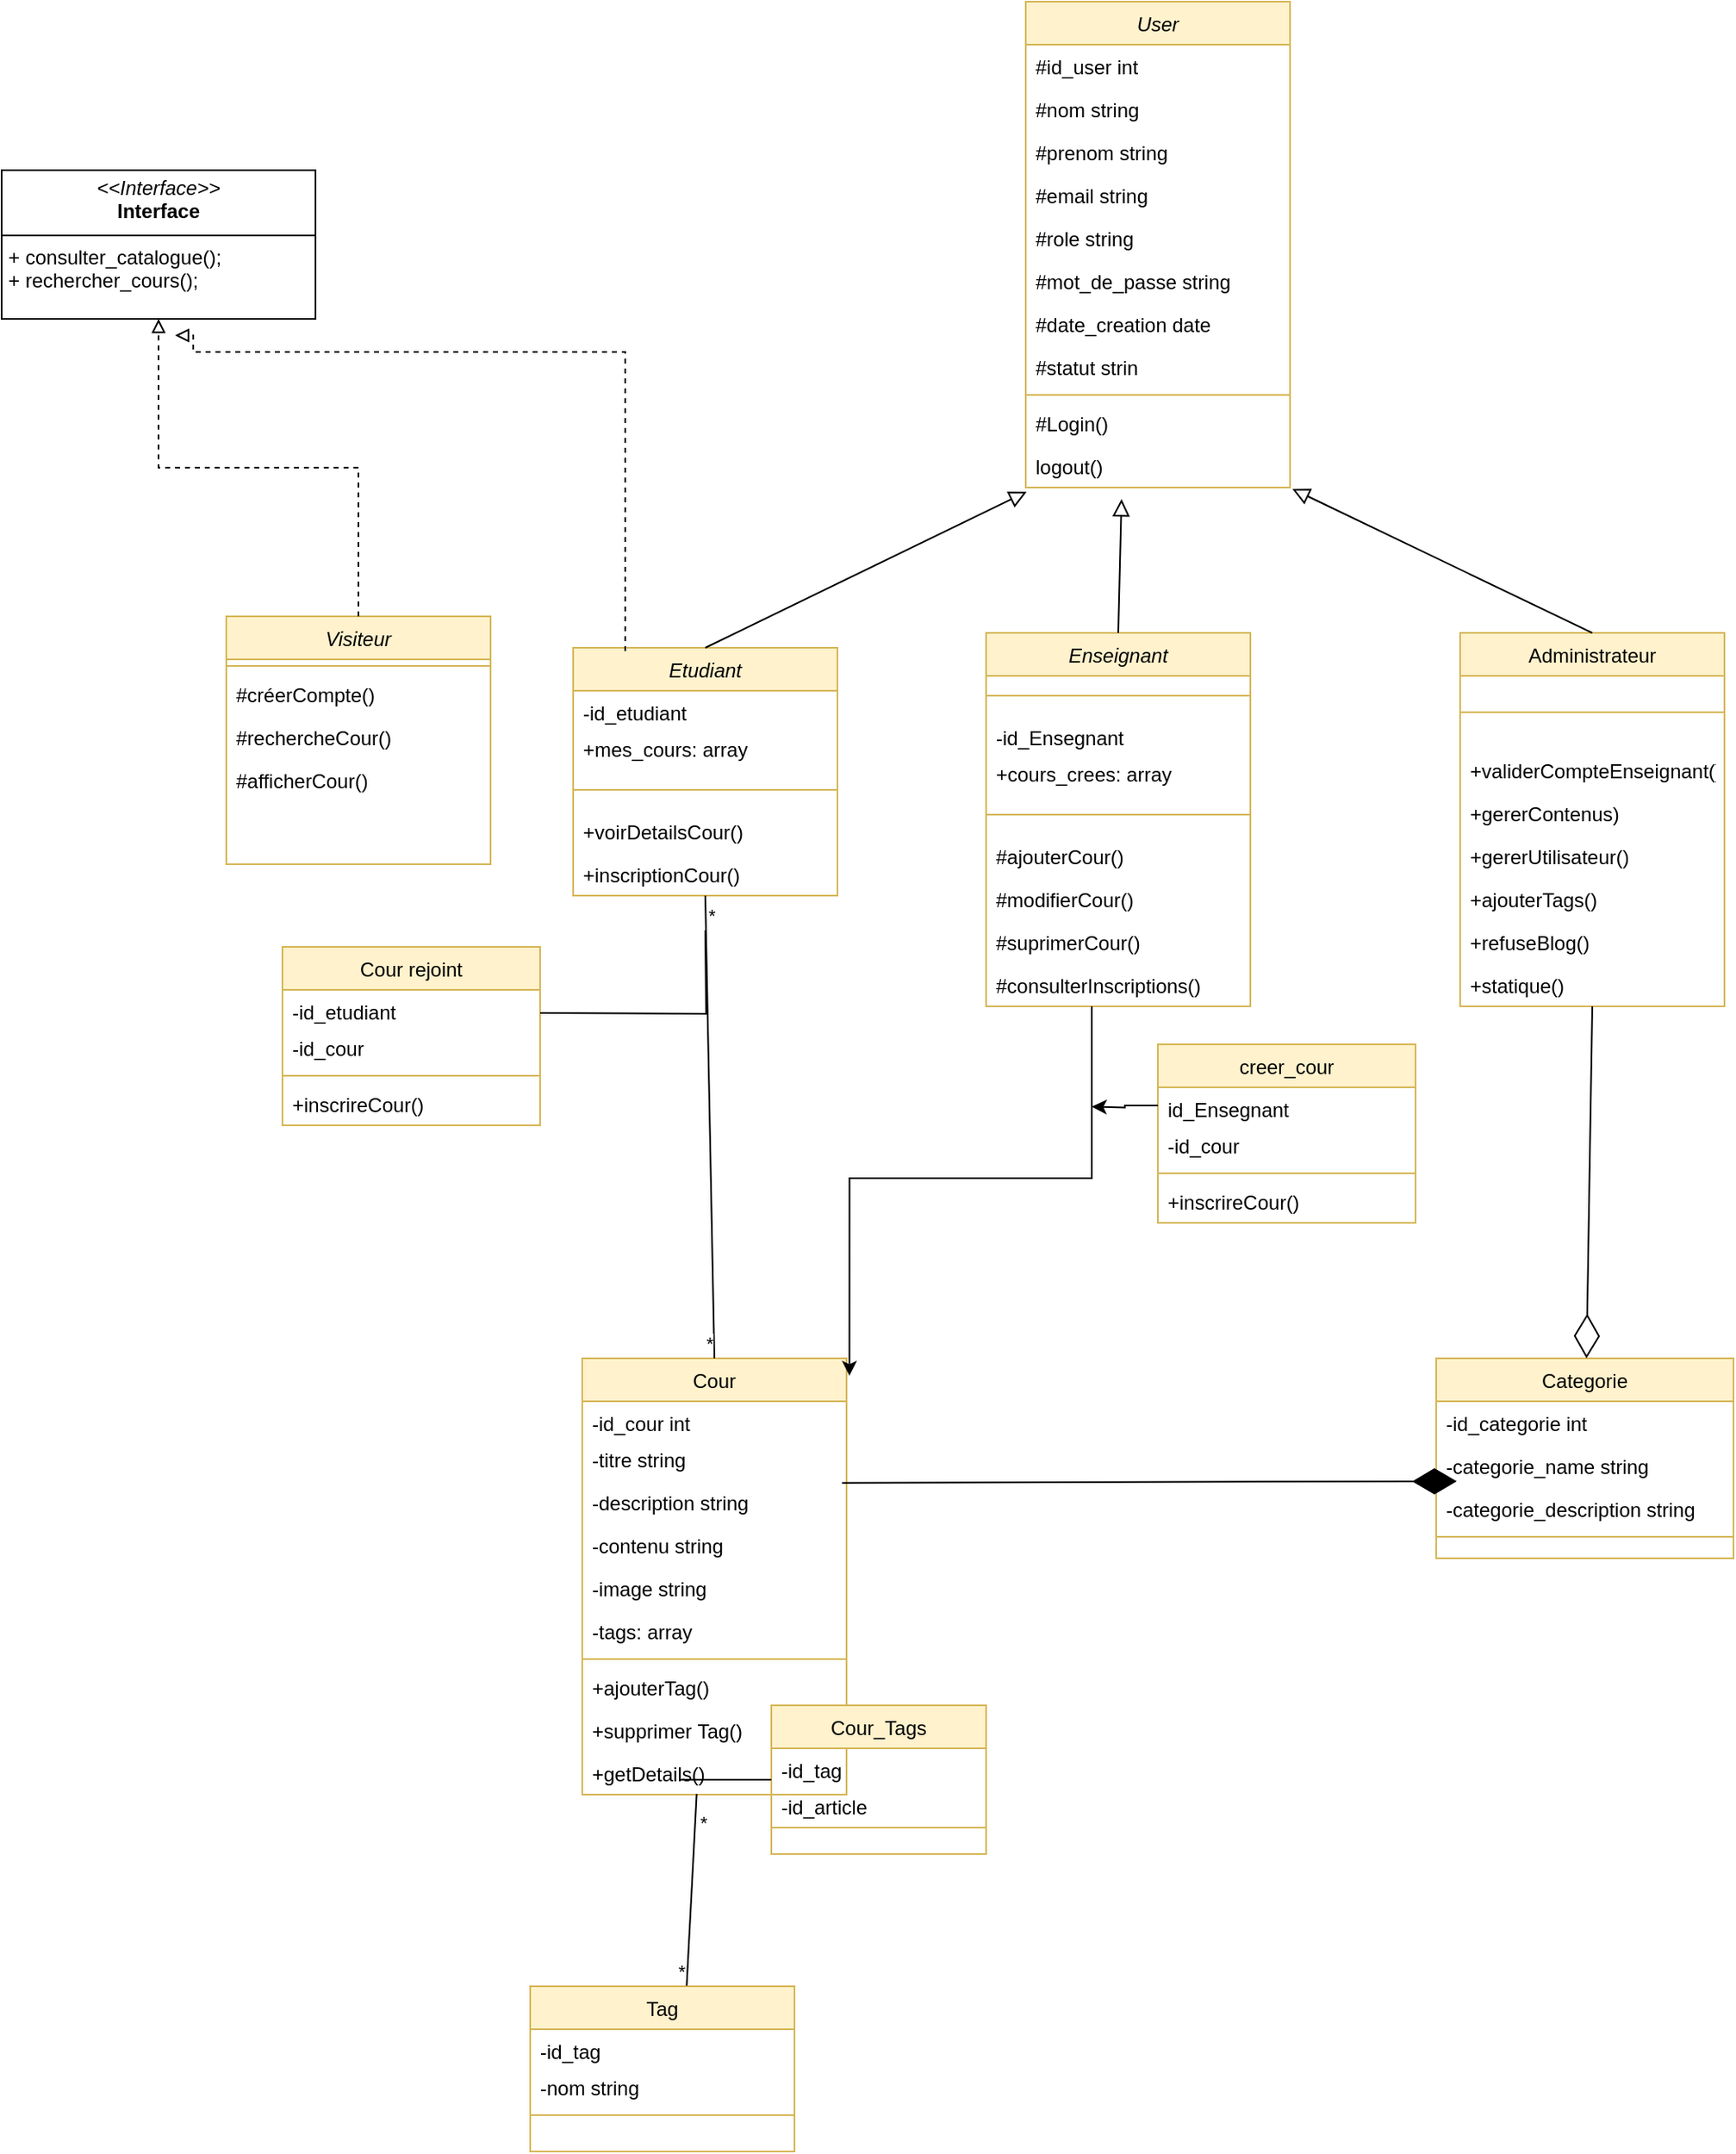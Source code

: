 <mxfile version="26.0.4">
  <diagram id="C5RBs43oDa-KdzZeNtuy" name="Page-1">
    <mxGraphModel dx="2068" dy="3360" grid="1" gridSize="10" guides="1" tooltips="1" connect="1" arrows="1" fold="1" page="1" pageScale="1" pageWidth="827" pageHeight="1169" math="0" shadow="0">
      <root>
        <mxCell id="WIyWlLk6GJQsqaUBKTNV-0" />
        <mxCell id="WIyWlLk6GJQsqaUBKTNV-1" parent="WIyWlLk6GJQsqaUBKTNV-0" />
        <mxCell id="ClEfuTrK4c1iaWJ_o0bJ-0" value="Visiteur" style="swimlane;fontStyle=2;align=center;verticalAlign=top;childLayout=stackLayout;horizontal=1;startSize=26;horizontalStack=0;resizeParent=1;resizeLast=0;collapsible=1;marginBottom=0;rounded=0;shadow=0;strokeWidth=1;fillColor=#fff2cc;strokeColor=#d6b656;" parent="WIyWlLk6GJQsqaUBKTNV-1" vertex="1">
          <mxGeometry x="756" y="-809" width="160" height="150" as="geometry">
            <mxRectangle x="70" y="-180" width="160" height="26" as="alternateBounds" />
          </mxGeometry>
        </mxCell>
        <mxCell id="ClEfuTrK4c1iaWJ_o0bJ-7" value="" style="line;html=1;strokeWidth=1;align=left;verticalAlign=middle;spacingTop=-1;spacingLeft=3;spacingRight=3;rotatable=0;labelPosition=right;points=[];portConstraint=eastwest;fillColor=#fff2cc;strokeColor=#d6b656;" parent="ClEfuTrK4c1iaWJ_o0bJ-0" vertex="1">
          <mxGeometry y="26" width="160" height="8" as="geometry" />
        </mxCell>
        <mxCell id="ClEfuTrK4c1iaWJ_o0bJ-9" value="#créerCompte()" style="text;align=left;verticalAlign=top;spacingLeft=4;spacingRight=4;overflow=hidden;rotatable=0;points=[[0,0.5],[1,0.5]];portConstraint=eastwest;" parent="ClEfuTrK4c1iaWJ_o0bJ-0" vertex="1">
          <mxGeometry y="34" width="160" height="26" as="geometry" />
        </mxCell>
        <mxCell id="ClEfuTrK4c1iaWJ_o0bJ-58" value="#rechercheCour()" style="text;align=left;verticalAlign=top;spacingLeft=4;spacingRight=4;overflow=hidden;rotatable=0;points=[[0,0.5],[1,0.5]];portConstraint=eastwest;" parent="ClEfuTrK4c1iaWJ_o0bJ-0" vertex="1">
          <mxGeometry y="60" width="160" height="26" as="geometry" />
        </mxCell>
        <mxCell id="ClEfuTrK4c1iaWJ_o0bJ-8" value="#afficherCour()" style="text;align=left;verticalAlign=top;spacingLeft=4;spacingRight=4;overflow=hidden;rotatable=0;points=[[0,0.5],[1,0.5]];portConstraint=eastwest;" parent="ClEfuTrK4c1iaWJ_o0bJ-0" vertex="1">
          <mxGeometry y="86" width="160" height="26" as="geometry" />
        </mxCell>
        <mxCell id="ClEfuTrK4c1iaWJ_o0bJ-10" value="Etudiant" style="swimlane;fontStyle=2;align=center;verticalAlign=top;childLayout=stackLayout;horizontal=1;startSize=26;horizontalStack=0;resizeParent=1;resizeLast=0;collapsible=1;marginBottom=0;rounded=0;shadow=0;strokeWidth=1;fillColor=#fff2cc;strokeColor=#d6b656;" parent="WIyWlLk6GJQsqaUBKTNV-1" vertex="1">
          <mxGeometry x="966" y="-790" width="160" height="150" as="geometry">
            <mxRectangle x="230" y="140" width="160" height="26" as="alternateBounds" />
          </mxGeometry>
        </mxCell>
        <mxCell id="vEZj1WUiRv_RtBj6HPLn-22" value="-id_etudiant" style="text;align=left;verticalAlign=top;spacingLeft=4;spacingRight=4;overflow=hidden;rotatable=0;points=[[0,0.5],[1,0.5]];portConstraint=eastwest;" vertex="1" parent="ClEfuTrK4c1iaWJ_o0bJ-10">
          <mxGeometry y="26" width="160" height="22" as="geometry" />
        </mxCell>
        <mxCell id="ClEfuTrK4c1iaWJ_o0bJ-18" value="+mes_cours: array" style="text;align=left;verticalAlign=top;spacingLeft=4;spacingRight=4;overflow=hidden;rotatable=0;points=[[0,0.5],[1,0.5]];portConstraint=eastwest;" parent="ClEfuTrK4c1iaWJ_o0bJ-10" vertex="1">
          <mxGeometry y="48" width="160" height="26" as="geometry" />
        </mxCell>
        <mxCell id="ClEfuTrK4c1iaWJ_o0bJ-17" value="" style="line;html=1;strokeWidth=1;align=left;verticalAlign=middle;spacingTop=-1;spacingLeft=3;spacingRight=3;rotatable=0;labelPosition=right;points=[];portConstraint=eastwest;fillColor=#fff2cc;strokeColor=#d6b656;" parent="ClEfuTrK4c1iaWJ_o0bJ-10" vertex="1">
          <mxGeometry y="74" width="160" height="24" as="geometry" />
        </mxCell>
        <mxCell id="ClEfuTrK4c1iaWJ_o0bJ-22" value="+voirDetailsCour()" style="text;align=left;verticalAlign=top;spacingLeft=4;spacingRight=4;overflow=hidden;rotatable=0;points=[[0,0.5],[1,0.5]];portConstraint=eastwest;" parent="ClEfuTrK4c1iaWJ_o0bJ-10" vertex="1">
          <mxGeometry y="98" width="160" height="26" as="geometry" />
        </mxCell>
        <mxCell id="vEZj1WUiRv_RtBj6HPLn-6" value="+inscriptionCour()" style="text;align=left;verticalAlign=top;spacingLeft=4;spacingRight=4;overflow=hidden;rotatable=0;points=[[0,0.5],[1,0.5]];portConstraint=eastwest;" vertex="1" parent="ClEfuTrK4c1iaWJ_o0bJ-10">
          <mxGeometry y="124" width="160" height="26" as="geometry" />
        </mxCell>
        <mxCell id="ClEfuTrK4c1iaWJ_o0bJ-23" value="Enseignant" style="swimlane;fontStyle=2;align=center;verticalAlign=top;childLayout=stackLayout;horizontal=1;startSize=26;horizontalStack=0;resizeParent=1;resizeLast=0;collapsible=1;marginBottom=0;rounded=0;shadow=0;strokeWidth=1;fillColor=#fff2cc;strokeColor=#d6b656;" parent="WIyWlLk6GJQsqaUBKTNV-1" vertex="1">
          <mxGeometry x="1216" y="-799" width="160" height="226" as="geometry">
            <mxRectangle x="230" y="140" width="160" height="26" as="alternateBounds" />
          </mxGeometry>
        </mxCell>
        <mxCell id="vEZj1WUiRv_RtBj6HPLn-4" style="line;html=1;strokeWidth=1;align=left;verticalAlign=middle;spacingTop=-1;spacingLeft=3;spacingRight=3;rotatable=0;labelPosition=right;points=[];portConstraint=eastwest;fillColor=#fff2cc;strokeColor=#d6b656;" vertex="1" parent="ClEfuTrK4c1iaWJ_o0bJ-23">
          <mxGeometry y="26" width="160" height="24" as="geometry" />
        </mxCell>
        <mxCell id="vEZj1WUiRv_RtBj6HPLn-21" value="-id_Ensegnant" style="text;align=left;verticalAlign=top;spacingLeft=4;spacingRight=4;overflow=hidden;rotatable=0;points=[[0,0.5],[1,0.5]];portConstraint=eastwest;" vertex="1" parent="ClEfuTrK4c1iaWJ_o0bJ-23">
          <mxGeometry y="50" width="160" height="22" as="geometry" />
        </mxCell>
        <mxCell id="vEZj1WUiRv_RtBj6HPLn-5" value="+cours_crees: array" style="text;align=left;verticalAlign=top;spacingLeft=4;spacingRight=4;overflow=hidden;rotatable=0;points=[[0,0.5],[1,0.5]];portConstraint=eastwest;" vertex="1" parent="ClEfuTrK4c1iaWJ_o0bJ-23">
          <mxGeometry y="72" width="160" height="26" as="geometry" />
        </mxCell>
        <mxCell id="ClEfuTrK4c1iaWJ_o0bJ-24" value="" style="line;html=1;strokeWidth=1;align=left;verticalAlign=middle;spacingTop=-1;spacingLeft=3;spacingRight=3;rotatable=0;labelPosition=right;points=[];portConstraint=eastwest;fillColor=#fff2cc;strokeColor=#d6b656;" parent="ClEfuTrK4c1iaWJ_o0bJ-23" vertex="1">
          <mxGeometry y="98" width="160" height="24" as="geometry" />
        </mxCell>
        <mxCell id="ClEfuTrK4c1iaWJ_o0bJ-25" value="#ajouterCour()" style="text;align=left;verticalAlign=top;spacingLeft=4;spacingRight=4;overflow=hidden;rotatable=0;points=[[0,0.5],[1,0.5]];portConstraint=eastwest;" parent="ClEfuTrK4c1iaWJ_o0bJ-23" vertex="1">
          <mxGeometry y="122" width="160" height="26" as="geometry" />
        </mxCell>
        <mxCell id="ClEfuTrK4c1iaWJ_o0bJ-26" value="#modifierCour()" style="text;align=left;verticalAlign=top;spacingLeft=4;spacingRight=4;overflow=hidden;rotatable=0;points=[[0,0.5],[1,0.5]];portConstraint=eastwest;" parent="ClEfuTrK4c1iaWJ_o0bJ-23" vertex="1">
          <mxGeometry y="148" width="160" height="26" as="geometry" />
        </mxCell>
        <mxCell id="ClEfuTrK4c1iaWJ_o0bJ-28" value="#suprimerCour()" style="text;align=left;verticalAlign=top;spacingLeft=4;spacingRight=4;overflow=hidden;rotatable=0;points=[[0,0.5],[1,0.5]];portConstraint=eastwest;" parent="ClEfuTrK4c1iaWJ_o0bJ-23" vertex="1">
          <mxGeometry y="174" width="160" height="26" as="geometry" />
        </mxCell>
        <mxCell id="ClEfuTrK4c1iaWJ_o0bJ-29" value="#consulterInscriptions()" style="text;align=left;verticalAlign=top;spacingLeft=4;spacingRight=4;overflow=hidden;rotatable=0;points=[[0,0.5],[1,0.5]];portConstraint=eastwest;" parent="ClEfuTrK4c1iaWJ_o0bJ-23" vertex="1">
          <mxGeometry y="200" width="160" height="26" as="geometry" />
        </mxCell>
        <mxCell id="ClEfuTrK4c1iaWJ_o0bJ-30" value="Administrateur" style="swimlane;fontStyle=0;align=center;verticalAlign=top;childLayout=stackLayout;horizontal=1;startSize=26;horizontalStack=0;resizeParent=1;resizeLast=0;collapsible=1;marginBottom=0;rounded=0;shadow=0;strokeWidth=1;fillColor=#fff2cc;strokeColor=#d6b656;" parent="WIyWlLk6GJQsqaUBKTNV-1" vertex="1">
          <mxGeometry x="1503" y="-799" width="160" height="226" as="geometry">
            <mxRectangle x="130" y="380" width="160" height="26" as="alternateBounds" />
          </mxGeometry>
        </mxCell>
        <mxCell id="ClEfuTrK4c1iaWJ_o0bJ-31" value="" style="line;html=1;strokeWidth=1;align=left;verticalAlign=middle;spacingTop=-1;spacingLeft=3;spacingRight=3;rotatable=0;labelPosition=right;points=[];portConstraint=eastwest;fillColor=#fff2cc;strokeColor=#d6b656;" parent="ClEfuTrK4c1iaWJ_o0bJ-30" vertex="1">
          <mxGeometry y="26" width="160" height="44" as="geometry" />
        </mxCell>
        <mxCell id="ClEfuTrK4c1iaWJ_o0bJ-32" value="+validerCompteEnseignant()" style="text;align=left;verticalAlign=top;spacingLeft=4;spacingRight=4;overflow=hidden;rotatable=0;points=[[0,0.5],[1,0.5]];portConstraint=eastwest;" parent="ClEfuTrK4c1iaWJ_o0bJ-30" vertex="1">
          <mxGeometry y="70" width="160" height="26" as="geometry" />
        </mxCell>
        <mxCell id="ClEfuTrK4c1iaWJ_o0bJ-33" value="+gererContenus)" style="text;align=left;verticalAlign=top;spacingLeft=4;spacingRight=4;overflow=hidden;rotatable=0;points=[[0,0.5],[1,0.5]];portConstraint=eastwest;" parent="ClEfuTrK4c1iaWJ_o0bJ-30" vertex="1">
          <mxGeometry y="96" width="160" height="26" as="geometry" />
        </mxCell>
        <mxCell id="ClEfuTrK4c1iaWJ_o0bJ-34" value="+gererUtilisateur()" style="text;align=left;verticalAlign=top;spacingLeft=4;spacingRight=4;overflow=hidden;rotatable=0;points=[[0,0.5],[1,0.5]];portConstraint=eastwest;" parent="ClEfuTrK4c1iaWJ_o0bJ-30" vertex="1">
          <mxGeometry y="122" width="160" height="26" as="geometry" />
        </mxCell>
        <mxCell id="ClEfuTrK4c1iaWJ_o0bJ-35" value="+ajouterTags()" style="text;align=left;verticalAlign=top;spacingLeft=4;spacingRight=4;overflow=hidden;rotatable=0;points=[[0,0.5],[1,0.5]];portConstraint=eastwest;" parent="ClEfuTrK4c1iaWJ_o0bJ-30" vertex="1">
          <mxGeometry y="148" width="160" height="26" as="geometry" />
        </mxCell>
        <mxCell id="ClEfuTrK4c1iaWJ_o0bJ-36" value="+refuseBlog()" style="text;align=left;verticalAlign=top;spacingLeft=4;spacingRight=4;overflow=hidden;rotatable=0;points=[[0,0.5],[1,0.5]];portConstraint=eastwest;" parent="ClEfuTrK4c1iaWJ_o0bJ-30" vertex="1">
          <mxGeometry y="174" width="160" height="26" as="geometry" />
        </mxCell>
        <mxCell id="vEZj1WUiRv_RtBj6HPLn-2" value="+statique()" style="text;align=left;verticalAlign=top;spacingLeft=4;spacingRight=4;overflow=hidden;rotatable=0;points=[[0,0.5],[1,0.5]];portConstraint=eastwest;" vertex="1" parent="ClEfuTrK4c1iaWJ_o0bJ-30">
          <mxGeometry y="200" width="160" height="26" as="geometry" />
        </mxCell>
        <mxCell id="ClEfuTrK4c1iaWJ_o0bJ-37" value="Cour" style="swimlane;fontStyle=0;align=center;verticalAlign=top;childLayout=stackLayout;horizontal=1;startSize=26;horizontalStack=0;resizeParent=1;resizeLast=0;collapsible=1;marginBottom=0;rounded=0;shadow=0;strokeWidth=1;fillColor=#fff2cc;strokeColor=#d6b656;" parent="WIyWlLk6GJQsqaUBKTNV-1" vertex="1">
          <mxGeometry x="971.5" y="-360" width="160" height="264" as="geometry">
            <mxRectangle x="550" y="140" width="160" height="26" as="alternateBounds" />
          </mxGeometry>
        </mxCell>
        <mxCell id="ClEfuTrK4c1iaWJ_o0bJ-38" value="-id_cour int" style="text;align=left;verticalAlign=top;spacingLeft=4;spacingRight=4;overflow=hidden;rotatable=0;points=[[0,0.5],[1,0.5]];portConstraint=eastwest;" parent="ClEfuTrK4c1iaWJ_o0bJ-37" vertex="1">
          <mxGeometry y="26" width="160" height="22" as="geometry" />
        </mxCell>
        <mxCell id="ClEfuTrK4c1iaWJ_o0bJ-39" value="-titre string" style="text;align=left;verticalAlign=top;spacingLeft=4;spacingRight=4;overflow=hidden;rotatable=0;points=[[0,0.5],[1,0.5]];portConstraint=eastwest;" parent="ClEfuTrK4c1iaWJ_o0bJ-37" vertex="1">
          <mxGeometry y="48" width="160" height="26" as="geometry" />
        </mxCell>
        <mxCell id="ClEfuTrK4c1iaWJ_o0bJ-45" value="-description string" style="text;align=left;verticalAlign=top;spacingLeft=4;spacingRight=4;overflow=hidden;rotatable=0;points=[[0,0.5],[1,0.5]];portConstraint=eastwest;" parent="ClEfuTrK4c1iaWJ_o0bJ-37" vertex="1">
          <mxGeometry y="74" width="160" height="26" as="geometry" />
        </mxCell>
        <mxCell id="ClEfuTrK4c1iaWJ_o0bJ-40" value="-contenu string" style="text;align=left;verticalAlign=top;spacingLeft=4;spacingRight=4;overflow=hidden;rotatable=0;points=[[0,0.5],[1,0.5]];portConstraint=eastwest;" parent="ClEfuTrK4c1iaWJ_o0bJ-37" vertex="1">
          <mxGeometry y="100" width="160" height="26" as="geometry" />
        </mxCell>
        <mxCell id="vEZj1WUiRv_RtBj6HPLn-7" value="-image string" style="text;align=left;verticalAlign=top;spacingLeft=4;spacingRight=4;overflow=hidden;rotatable=0;points=[[0,0.5],[1,0.5]];portConstraint=eastwest;" vertex="1" parent="ClEfuTrK4c1iaWJ_o0bJ-37">
          <mxGeometry y="126" width="160" height="26" as="geometry" />
        </mxCell>
        <mxCell id="ClEfuTrK4c1iaWJ_o0bJ-41" value="-tags: array" style="text;align=left;verticalAlign=top;spacingLeft=4;spacingRight=4;overflow=hidden;rotatable=0;points=[[0,0.5],[1,0.5]];portConstraint=eastwest;" parent="ClEfuTrK4c1iaWJ_o0bJ-37" vertex="1">
          <mxGeometry y="152" width="160" height="26" as="geometry" />
        </mxCell>
        <mxCell id="ClEfuTrK4c1iaWJ_o0bJ-43" value="" style="line;html=1;strokeWidth=1;align=left;verticalAlign=middle;spacingTop=-1;spacingLeft=3;spacingRight=3;rotatable=0;labelPosition=right;points=[];portConstraint=eastwest;fillColor=#fff2cc;strokeColor=#d6b656;" parent="ClEfuTrK4c1iaWJ_o0bJ-37" vertex="1">
          <mxGeometry y="178" width="160" height="8" as="geometry" />
        </mxCell>
        <mxCell id="vEZj1WUiRv_RtBj6HPLn-8" value="+ajouterTag()" style="text;align=left;verticalAlign=top;spacingLeft=4;spacingRight=4;overflow=hidden;rotatable=0;points=[[0,0.5],[1,0.5]];portConstraint=eastwest;" vertex="1" parent="ClEfuTrK4c1iaWJ_o0bJ-37">
          <mxGeometry y="186" width="160" height="26" as="geometry" />
        </mxCell>
        <mxCell id="vEZj1WUiRv_RtBj6HPLn-9" value="+supprimer Tag()" style="text;align=left;verticalAlign=top;spacingLeft=4;spacingRight=4;overflow=hidden;rotatable=0;points=[[0,0.5],[1,0.5]];portConstraint=eastwest;" vertex="1" parent="ClEfuTrK4c1iaWJ_o0bJ-37">
          <mxGeometry y="212" width="160" height="26" as="geometry" />
        </mxCell>
        <mxCell id="vEZj1WUiRv_RtBj6HPLn-10" value="+getDetails()" style="text;align=left;verticalAlign=top;spacingLeft=4;spacingRight=4;overflow=hidden;rotatable=0;points=[[0,0.5],[1,0.5]];portConstraint=eastwest;" vertex="1" parent="ClEfuTrK4c1iaWJ_o0bJ-37">
          <mxGeometry y="238" width="160" height="26" as="geometry" />
        </mxCell>
        <mxCell id="ClEfuTrK4c1iaWJ_o0bJ-46" value="Tag" style="swimlane;fontStyle=0;align=center;verticalAlign=top;childLayout=stackLayout;horizontal=1;startSize=26;horizontalStack=0;resizeParent=1;resizeLast=0;collapsible=1;marginBottom=0;rounded=0;shadow=0;strokeWidth=1;fillColor=#fff2cc;strokeColor=#d6b656;" parent="WIyWlLk6GJQsqaUBKTNV-1" vertex="1">
          <mxGeometry x="940" y="20" width="160" height="100" as="geometry">
            <mxRectangle x="550" y="140" width="160" height="26" as="alternateBounds" />
          </mxGeometry>
        </mxCell>
        <mxCell id="ClEfuTrK4c1iaWJ_o0bJ-47" value="-id_tag" style="text;align=left;verticalAlign=top;spacingLeft=4;spacingRight=4;overflow=hidden;rotatable=0;points=[[0,0.5],[1,0.5]];portConstraint=eastwest;" parent="ClEfuTrK4c1iaWJ_o0bJ-46" vertex="1">
          <mxGeometry y="26" width="160" height="22" as="geometry" />
        </mxCell>
        <mxCell id="ClEfuTrK4c1iaWJ_o0bJ-48" value="-nom string" style="text;align=left;verticalAlign=top;spacingLeft=4;spacingRight=4;overflow=hidden;rotatable=0;points=[[0,0.5],[1,0.5]];portConstraint=eastwest;" parent="ClEfuTrK4c1iaWJ_o0bJ-46" vertex="1">
          <mxGeometry y="48" width="160" height="26" as="geometry" />
        </mxCell>
        <mxCell id="ClEfuTrK4c1iaWJ_o0bJ-49" value="" style="line;html=1;strokeWidth=1;align=left;verticalAlign=middle;spacingTop=-1;spacingLeft=3;spacingRight=3;rotatable=0;labelPosition=right;points=[];portConstraint=eastwest;fillColor=#fff2cc;strokeColor=#d6b656;" parent="ClEfuTrK4c1iaWJ_o0bJ-46" vertex="1">
          <mxGeometry y="74" width="160" height="8" as="geometry" />
        </mxCell>
        <mxCell id="ClEfuTrK4c1iaWJ_o0bJ-50" value="Cour_Tags" style="swimlane;fontStyle=0;align=center;verticalAlign=top;childLayout=stackLayout;horizontal=1;startSize=26;horizontalStack=0;resizeParent=1;resizeLast=0;collapsible=1;marginBottom=0;rounded=0;shadow=0;strokeWidth=1;fillColor=#fff2cc;strokeColor=#d6b656;" parent="WIyWlLk6GJQsqaUBKTNV-1" vertex="1">
          <mxGeometry x="1086" y="-150" width="130" height="90" as="geometry">
            <mxRectangle x="550" y="140" width="160" height="26" as="alternateBounds" />
          </mxGeometry>
        </mxCell>
        <mxCell id="ClEfuTrK4c1iaWJ_o0bJ-51" value="-id_tag" style="text;align=left;verticalAlign=top;spacingLeft=4;spacingRight=4;overflow=hidden;rotatable=0;points=[[0,0.5],[1,0.5]];portConstraint=eastwest;" parent="ClEfuTrK4c1iaWJ_o0bJ-50" vertex="1">
          <mxGeometry y="26" width="130" height="22" as="geometry" />
        </mxCell>
        <mxCell id="ClEfuTrK4c1iaWJ_o0bJ-52" value="-id_article" style="text;align=left;verticalAlign=top;spacingLeft=4;spacingRight=4;overflow=hidden;rotatable=0;points=[[0,0.5],[1,0.5]];portConstraint=eastwest;" parent="ClEfuTrK4c1iaWJ_o0bJ-50" vertex="1">
          <mxGeometry y="48" width="130" height="22" as="geometry" />
        </mxCell>
        <mxCell id="ClEfuTrK4c1iaWJ_o0bJ-53" value="" style="line;html=1;strokeWidth=1;align=left;verticalAlign=middle;spacingTop=-1;spacingLeft=3;spacingRight=3;rotatable=0;labelPosition=right;points=[];portConstraint=eastwest;fillColor=#fff2cc;strokeColor=#d6b656;" parent="ClEfuTrK4c1iaWJ_o0bJ-50" vertex="1">
          <mxGeometry y="70" width="130" height="8" as="geometry" />
        </mxCell>
        <mxCell id="ClEfuTrK4c1iaWJ_o0bJ-59" value="Categorie" style="swimlane;fontStyle=0;align=center;verticalAlign=top;childLayout=stackLayout;horizontal=1;startSize=26;horizontalStack=0;resizeParent=1;resizeLast=0;collapsible=1;marginBottom=0;rounded=0;shadow=0;strokeWidth=1;fillColor=#fff2cc;strokeColor=#d6b656;" parent="WIyWlLk6GJQsqaUBKTNV-1" vertex="1">
          <mxGeometry x="1488.5" y="-360" width="180" height="121" as="geometry">
            <mxRectangle x="550" y="140" width="160" height="26" as="alternateBounds" />
          </mxGeometry>
        </mxCell>
        <mxCell id="ClEfuTrK4c1iaWJ_o0bJ-60" value="-id_categorie int" style="text;align=left;verticalAlign=top;spacingLeft=4;spacingRight=4;overflow=hidden;rotatable=0;points=[[0,0.5],[1,0.5]];portConstraint=eastwest;" parent="ClEfuTrK4c1iaWJ_o0bJ-59" vertex="1">
          <mxGeometry y="26" width="180" height="26" as="geometry" />
        </mxCell>
        <mxCell id="ClEfuTrK4c1iaWJ_o0bJ-63" value="-categorie_name string" style="text;align=left;verticalAlign=top;spacingLeft=4;spacingRight=4;overflow=hidden;rotatable=0;points=[[0,0.5],[1,0.5]];portConstraint=eastwest;" parent="ClEfuTrK4c1iaWJ_o0bJ-59" vertex="1">
          <mxGeometry y="52" width="180" height="26" as="geometry" />
        </mxCell>
        <mxCell id="ClEfuTrK4c1iaWJ_o0bJ-61" value="-categorie_description string" style="text;align=left;verticalAlign=top;spacingLeft=4;spacingRight=4;overflow=hidden;rotatable=0;points=[[0,0.5],[1,0.5]];portConstraint=eastwest;" parent="ClEfuTrK4c1iaWJ_o0bJ-59" vertex="1">
          <mxGeometry y="78" width="180" height="26" as="geometry" />
        </mxCell>
        <mxCell id="ClEfuTrK4c1iaWJ_o0bJ-62" value="" style="line;html=1;strokeWidth=1;align=left;verticalAlign=middle;spacingTop=-1;spacingLeft=3;spacingRight=3;rotatable=0;labelPosition=right;points=[];portConstraint=eastwest;fillColor=#fff2cc;strokeColor=#d6b656;" parent="ClEfuTrK4c1iaWJ_o0bJ-59" vertex="1">
          <mxGeometry y="104" width="180" height="8" as="geometry" />
        </mxCell>
        <mxCell id="ClEfuTrK4c1iaWJ_o0bJ-64" value="Cour rejoint" style="swimlane;fontStyle=0;align=center;verticalAlign=top;childLayout=stackLayout;horizontal=1;startSize=26;horizontalStack=0;resizeParent=1;resizeLast=0;collapsible=1;marginBottom=0;rounded=0;shadow=0;strokeWidth=1;fillColor=#fff2cc;strokeColor=#d6b656;" parent="WIyWlLk6GJQsqaUBKTNV-1" vertex="1">
          <mxGeometry x="790" y="-609" width="156" height="108" as="geometry">
            <mxRectangle x="550" y="140" width="160" height="26" as="alternateBounds" />
          </mxGeometry>
        </mxCell>
        <mxCell id="ClEfuTrK4c1iaWJ_o0bJ-65" value="-id_etudiant" style="text;align=left;verticalAlign=top;spacingLeft=4;spacingRight=4;overflow=hidden;rotatable=0;points=[[0,0.5],[1,0.5]];portConstraint=eastwest;" parent="ClEfuTrK4c1iaWJ_o0bJ-64" vertex="1">
          <mxGeometry y="26" width="156" height="22" as="geometry" />
        </mxCell>
        <mxCell id="ClEfuTrK4c1iaWJ_o0bJ-66" value="-id_cour" style="text;align=left;verticalAlign=top;spacingLeft=4;spacingRight=4;overflow=hidden;rotatable=0;points=[[0,0.5],[1,0.5]];portConstraint=eastwest;" parent="ClEfuTrK4c1iaWJ_o0bJ-64" vertex="1">
          <mxGeometry y="48" width="156" height="26" as="geometry" />
        </mxCell>
        <mxCell id="ClEfuTrK4c1iaWJ_o0bJ-67" value="" style="line;html=1;strokeWidth=1;align=left;verticalAlign=middle;spacingTop=-1;spacingLeft=3;spacingRight=3;rotatable=0;labelPosition=right;points=[];portConstraint=eastwest;fillColor=#fff2cc;strokeColor=#d6b656;" parent="ClEfuTrK4c1iaWJ_o0bJ-64" vertex="1">
          <mxGeometry y="74" width="156" height="8" as="geometry" />
        </mxCell>
        <mxCell id="vEZj1WUiRv_RtBj6HPLn-11" value="+inscrireCour()" style="text;align=left;verticalAlign=top;spacingLeft=4;spacingRight=4;overflow=hidden;rotatable=0;points=[[0,0.5],[1,0.5]];portConstraint=eastwest;" vertex="1" parent="ClEfuTrK4c1iaWJ_o0bJ-64">
          <mxGeometry y="82" width="156" height="26" as="geometry" />
        </mxCell>
        <mxCell id="ClEfuTrK4c1iaWJ_o0bJ-83" value="" style="endArrow=block;html=1;rounded=0;align=center;verticalAlign=bottom;endFill=0;labelBackgroundColor=none;endSize=8;exitX=0.5;exitY=0;exitDx=0;exitDy=0;" parent="WIyWlLk6GJQsqaUBKTNV-1" source="ClEfuTrK4c1iaWJ_o0bJ-23" edge="1">
          <mxGeometry x="0.375" y="10" relative="1" as="geometry">
            <mxPoint x="786" y="-391" as="sourcePoint" />
            <mxPoint x="1298" y="-880" as="targetPoint" />
            <Array as="points" />
            <mxPoint x="-1" as="offset" />
          </mxGeometry>
        </mxCell>
        <mxCell id="ClEfuTrK4c1iaWJ_o0bJ-116" value="" style="endArrow=diamondThin;endFill=0;endSize=24;html=1;rounded=0;exitX=0.5;exitY=1;exitDx=0;exitDy=0;" parent="WIyWlLk6GJQsqaUBKTNV-1" source="ClEfuTrK4c1iaWJ_o0bJ-30" target="ClEfuTrK4c1iaWJ_o0bJ-59" edge="1">
          <mxGeometry width="160" relative="1" as="geometry">
            <mxPoint x="1336" y="-589" as="sourcePoint" />
            <mxPoint x="1583.0" y="-520" as="targetPoint" />
            <Array as="points" />
          </mxGeometry>
        </mxCell>
        <mxCell id="ClEfuTrK4c1iaWJ_o0bJ-98" value="" style="endArrow=diamondThin;endFill=1;endSize=24;html=1;rounded=0;entryX=0.069;entryY=-0.139;entryDx=0;entryDy=0;entryPerimeter=0;exitX=0.983;exitY=1.051;exitDx=0;exitDy=0;exitPerimeter=0;" parent="WIyWlLk6GJQsqaUBKTNV-1" source="ClEfuTrK4c1iaWJ_o0bJ-39" edge="1" target="ClEfuTrK4c1iaWJ_o0bJ-61">
          <mxGeometry width="160" relative="1" as="geometry">
            <mxPoint x="1117" y="-406" as="sourcePoint" />
            <mxPoint x="1459" y="-447" as="targetPoint" />
          </mxGeometry>
        </mxCell>
        <mxCell id="vJaAq5nKffchtGz3olnr-1" value="" style="endArrow=block;html=1;rounded=0;align=center;verticalAlign=bottom;endFill=0;labelBackgroundColor=none;endSize=8;exitX=0.5;exitY=0;exitDx=0;exitDy=0;entryX=1.009;entryY=1.034;entryDx=0;entryDy=0;entryPerimeter=0;" parent="WIyWlLk6GJQsqaUBKTNV-1" source="ClEfuTrK4c1iaWJ_o0bJ-30" target="vEZj1WUiRv_RtBj6HPLn-0" edge="1">
          <mxGeometry x="0.375" y="10" relative="1" as="geometry">
            <mxPoint x="956" y="-749" as="sourcePoint" />
            <mxPoint x="1166" y="-783" as="targetPoint" />
            <Array as="points" />
            <mxPoint x="-1" as="offset" />
          </mxGeometry>
        </mxCell>
        <mxCell id="vJaAq5nKffchtGz3olnr-2" value="" style="endArrow=block;html=1;rounded=0;align=center;verticalAlign=bottom;endFill=0;labelBackgroundColor=none;endSize=8;entryX=0.003;entryY=1.103;entryDx=0;entryDy=0;exitX=0.5;exitY=0;exitDx=0;exitDy=0;entryPerimeter=0;" parent="WIyWlLk6GJQsqaUBKTNV-1" source="ClEfuTrK4c1iaWJ_o0bJ-10" target="vEZj1WUiRv_RtBj6HPLn-0" edge="1">
          <mxGeometry x="0.375" y="10" relative="1" as="geometry">
            <mxPoint x="936" y="-499" as="sourcePoint" />
            <mxPoint x="1076" y="-793" as="targetPoint" />
            <Array as="points" />
            <mxPoint x="-1" as="offset" />
          </mxGeometry>
        </mxCell>
        <mxCell id="DFMISBEKyI3L_0t0qFnF-2" value="User" style="swimlane;fontStyle=2;align=center;verticalAlign=top;childLayout=stackLayout;horizontal=1;startSize=26;horizontalStack=0;resizeParent=1;resizeLast=0;collapsible=1;marginBottom=0;rounded=0;shadow=0;strokeWidth=1;fillColor=#fff2cc;strokeColor=#d6b656;" parent="WIyWlLk6GJQsqaUBKTNV-1" vertex="1">
          <mxGeometry x="1240" y="-1181" width="160" height="294" as="geometry">
            <mxRectangle x="230" y="140" width="160" height="26" as="alternateBounds" />
          </mxGeometry>
        </mxCell>
        <mxCell id="DFMISBEKyI3L_0t0qFnF-3" value="#id_user int" style="text;align=left;verticalAlign=top;spacingLeft=4;spacingRight=4;overflow=hidden;rotatable=0;points=[[0,0.5],[1,0.5]];portConstraint=eastwest;" parent="DFMISBEKyI3L_0t0qFnF-2" vertex="1">
          <mxGeometry y="26" width="160" height="26" as="geometry" />
        </mxCell>
        <mxCell id="DFMISBEKyI3L_0t0qFnF-4" value="#nom string" style="text;align=left;verticalAlign=top;spacingLeft=4;spacingRight=4;overflow=hidden;rotatable=0;points=[[0,0.5],[1,0.5]];portConstraint=eastwest;" parent="DFMISBEKyI3L_0t0qFnF-2" vertex="1">
          <mxGeometry y="52" width="160" height="26" as="geometry" />
        </mxCell>
        <mxCell id="DFMISBEKyI3L_0t0qFnF-5" value="#prenom string" style="text;align=left;verticalAlign=top;spacingLeft=4;spacingRight=4;overflow=hidden;rotatable=0;points=[[0,0.5],[1,0.5]];portConstraint=eastwest;" parent="DFMISBEKyI3L_0t0qFnF-2" vertex="1">
          <mxGeometry y="78" width="160" height="26" as="geometry" />
        </mxCell>
        <mxCell id="DFMISBEKyI3L_0t0qFnF-6" value="#email string" style="text;align=left;verticalAlign=top;spacingLeft=4;spacingRight=4;overflow=hidden;rotatable=0;points=[[0,0.5],[1,0.5]];portConstraint=eastwest;" parent="DFMISBEKyI3L_0t0qFnF-2" vertex="1">
          <mxGeometry y="104" width="160" height="26" as="geometry" />
        </mxCell>
        <mxCell id="DFMISBEKyI3L_0t0qFnF-7" value="#role string" style="text;align=left;verticalAlign=top;spacingLeft=4;spacingRight=4;overflow=hidden;rotatable=0;points=[[0,0.5],[1,0.5]];portConstraint=eastwest;rounded=0;shadow=0;html=0;" parent="DFMISBEKyI3L_0t0qFnF-2" vertex="1">
          <mxGeometry y="130" width="160" height="26" as="geometry" />
        </mxCell>
        <mxCell id="DFMISBEKyI3L_0t0qFnF-8" value="#mot_de_passe string" style="text;align=left;verticalAlign=top;spacingLeft=4;spacingRight=4;overflow=hidden;rotatable=0;points=[[0,0.5],[1,0.5]];portConstraint=eastwest;rounded=0;shadow=0;html=0;" parent="DFMISBEKyI3L_0t0qFnF-2" vertex="1">
          <mxGeometry y="156" width="160" height="26" as="geometry" />
        </mxCell>
        <mxCell id="DFMISBEKyI3L_0t0qFnF-9" value="#date_creation date" style="text;align=left;verticalAlign=top;spacingLeft=4;spacingRight=4;overflow=hidden;rotatable=0;points=[[0,0.5],[1,0.5]];portConstraint=eastwest;rounded=0;shadow=0;html=0;" parent="DFMISBEKyI3L_0t0qFnF-2" vertex="1">
          <mxGeometry y="182" width="160" height="26" as="geometry" />
        </mxCell>
        <mxCell id="DFMISBEKyI3L_0t0qFnF-10" value="#statut strin" style="text;align=left;verticalAlign=top;spacingLeft=4;spacingRight=4;overflow=hidden;rotatable=0;points=[[0,0.5],[1,0.5]];portConstraint=eastwest;rounded=0;shadow=0;html=0;" parent="DFMISBEKyI3L_0t0qFnF-2" vertex="1">
          <mxGeometry y="208" width="160" height="26" as="geometry" />
        </mxCell>
        <mxCell id="DFMISBEKyI3L_0t0qFnF-11" value="" style="line;html=1;strokeWidth=1;align=left;verticalAlign=middle;spacingTop=-1;spacingLeft=3;spacingRight=3;rotatable=0;labelPosition=right;points=[];portConstraint=eastwest;fillColor=#fff2cc;strokeColor=#d6b656;" parent="DFMISBEKyI3L_0t0qFnF-2" vertex="1">
          <mxGeometry y="234" width="160" height="8" as="geometry" />
        </mxCell>
        <mxCell id="DFMISBEKyI3L_0t0qFnF-12" value="#Login()" style="text;align=left;verticalAlign=top;spacingLeft=4;spacingRight=4;overflow=hidden;rotatable=0;points=[[0,0.5],[1,0.5]];portConstraint=eastwest;" parent="DFMISBEKyI3L_0t0qFnF-2" vertex="1">
          <mxGeometry y="242" width="160" height="26" as="geometry" />
        </mxCell>
        <mxCell id="vEZj1WUiRv_RtBj6HPLn-0" value="logout()" style="text;align=left;verticalAlign=top;spacingLeft=4;spacingRight=4;overflow=hidden;rotatable=0;points=[[0,0.5],[1,0.5]];portConstraint=eastwest;" vertex="1" parent="DFMISBEKyI3L_0t0qFnF-2">
          <mxGeometry y="268" width="160" height="26" as="geometry" />
        </mxCell>
        <mxCell id="DFMISBEKyI3L_0t0qFnF-20" value="&lt;p style=&quot;margin:0px;margin-top:4px;text-align:center;&quot;&gt;&lt;i&gt;&amp;lt;&amp;lt;Interface&amp;gt;&amp;gt;&lt;/i&gt;&lt;br&gt;&lt;b&gt;Interface&lt;/b&gt;&lt;/p&gt;&lt;hr size=&quot;1&quot; style=&quot;border-style:solid;&quot;&gt;&lt;p style=&quot;margin:0px;margin-left:4px;&quot;&gt;&lt;span style=&quot;background-color: transparent; color: light-dark(rgb(0, 0, 0), rgb(255, 255, 255));&quot;&gt;+ consulter_catalogue();&lt;/span&gt;&lt;/p&gt;&lt;p style=&quot;margin:0px;margin-left:4px;&quot;&gt;&lt;span style=&quot;background-color: transparent; color: light-dark(rgb(0, 0, 0), rgb(255, 255, 255));&quot;&gt;+ rechercher_cours();&lt;/span&gt;&lt;/p&gt;" style="verticalAlign=top;align=left;overflow=fill;html=1;whiteSpace=wrap;" parent="WIyWlLk6GJQsqaUBKTNV-1" vertex="1">
          <mxGeometry x="620" y="-1079" width="190" height="90" as="geometry" />
        </mxCell>
        <mxCell id="DFMISBEKyI3L_0t0qFnF-21" value="" style="html=1;labelBackgroundColor=#ffffff;jettySize=auto;orthogonalLoop=1;fontSize=14;rounded=0;jumpStyle=gap;edgeStyle=orthogonalEdgeStyle;startArrow=none;endArrow=block;endFill=0;dashed=1;strokeWidth=1;" parent="WIyWlLk6GJQsqaUBKTNV-1" source="ClEfuTrK4c1iaWJ_o0bJ-0" target="DFMISBEKyI3L_0t0qFnF-20" edge="1">
          <mxGeometry width="48" height="48" relative="1" as="geometry">
            <mxPoint x="976" y="-939" as="sourcePoint" />
            <mxPoint x="836" y="-989" as="targetPoint" />
          </mxGeometry>
        </mxCell>
        <mxCell id="DFMISBEKyI3L_0t0qFnF-22" value="" style="html=1;labelBackgroundColor=#ffffff;jettySize=auto;orthogonalLoop=1;fontSize=14;rounded=0;jumpStyle=gap;edgeStyle=orthogonalEdgeStyle;startArrow=none;endArrow=block;endFill=0;dashed=1;strokeWidth=1;exitX=0.197;exitY=0.013;exitDx=0;exitDy=0;exitPerimeter=0;" parent="WIyWlLk6GJQsqaUBKTNV-1" source="ClEfuTrK4c1iaWJ_o0bJ-10" edge="1">
          <mxGeometry width="48" height="48" relative="1" as="geometry">
            <mxPoint x="846" y="-799" as="sourcePoint" />
            <mxPoint x="725" y="-979" as="targetPoint" />
            <Array as="points">
              <mxPoint x="997" y="-969" />
              <mxPoint x="736" y="-969" />
              <mxPoint x="736" y="-979" />
            </Array>
          </mxGeometry>
        </mxCell>
        <mxCell id="DFMISBEKyI3L_0t0qFnF-25" value="" style="endArrow=none;html=1;rounded=0;entryX=0.592;entryY=-0.003;entryDx=0;entryDy=0;entryPerimeter=0;exitX=0.433;exitY=0.987;exitDx=0;exitDy=0;exitPerimeter=0;" parent="WIyWlLk6GJQsqaUBKTNV-1" source="vEZj1WUiRv_RtBj6HPLn-10" target="ClEfuTrK4c1iaWJ_o0bJ-46" edge="1">
          <mxGeometry relative="1" as="geometry">
            <mxPoint x="1216" y="-409" as="sourcePoint" />
            <mxPoint x="1376" y="-409" as="targetPoint" />
          </mxGeometry>
        </mxCell>
        <mxCell id="DFMISBEKyI3L_0t0qFnF-26" value="*" style="edgeLabel;resizable=0;html=1;align=left;verticalAlign=bottom;" parent="DFMISBEKyI3L_0t0qFnF-25" connectable="0" vertex="1">
          <mxGeometry x="-1" relative="1" as="geometry">
            <mxPoint y="26" as="offset" />
          </mxGeometry>
        </mxCell>
        <mxCell id="DFMISBEKyI3L_0t0qFnF-27" value="*" style="edgeLabel;resizable=0;html=1;align=right;verticalAlign=bottom;" parent="DFMISBEKyI3L_0t0qFnF-25" connectable="0" vertex="1">
          <mxGeometry x="1" relative="1" as="geometry" />
        </mxCell>
        <mxCell id="DFMISBEKyI3L_0t0qFnF-33" value="" style="endArrow=none;html=1;rounded=0;exitX=0.5;exitY=1;exitDx=0;exitDy=0;entryX=0.5;entryY=0;entryDx=0;entryDy=0;" parent="WIyWlLk6GJQsqaUBKTNV-1" source="ClEfuTrK4c1iaWJ_o0bJ-10" target="ClEfuTrK4c1iaWJ_o0bJ-37" edge="1">
          <mxGeometry relative="1" as="geometry">
            <mxPoint x="1026" y="-559" as="sourcePoint" />
            <mxPoint x="1186" y="-559" as="targetPoint" />
          </mxGeometry>
        </mxCell>
        <mxCell id="DFMISBEKyI3L_0t0qFnF-34" value="*" style="edgeLabel;resizable=0;html=1;align=left;verticalAlign=bottom;" parent="DFMISBEKyI3L_0t0qFnF-33" connectable="0" vertex="1">
          <mxGeometry x="-1" relative="1" as="geometry">
            <mxPoint y="20" as="offset" />
          </mxGeometry>
        </mxCell>
        <mxCell id="DFMISBEKyI3L_0t0qFnF-35" value="*" style="edgeLabel;resizable=0;html=1;align=right;verticalAlign=bottom;" parent="DFMISBEKyI3L_0t0qFnF-33" connectable="0" vertex="1">
          <mxGeometry x="1" relative="1" as="geometry" />
        </mxCell>
        <mxCell id="DFMISBEKyI3L_0t0qFnF-37" value="" style="endArrow=none;html=1;edgeStyle=orthogonalEdgeStyle;rounded=0;" parent="WIyWlLk6GJQsqaUBKTNV-1" edge="1">
          <mxGeometry relative="1" as="geometry">
            <mxPoint x="946" y="-569" as="sourcePoint" />
            <mxPoint x="1046" y="-619" as="targetPoint" />
          </mxGeometry>
        </mxCell>
        <mxCell id="vEZj1WUiRv_RtBj6HPLn-13" value="" style="endArrow=none;html=1;rounded=0;" edge="1" parent="WIyWlLk6GJQsqaUBKTNV-1" target="ClEfuTrK4c1iaWJ_o0bJ-50">
          <mxGeometry width="50" height="50" relative="1" as="geometry">
            <mxPoint x="1030" y="-105" as="sourcePoint" />
            <mxPoint x="1590" y="-110" as="targetPoint" />
          </mxGeometry>
        </mxCell>
        <mxCell id="vEZj1WUiRv_RtBj6HPLn-14" style="edgeStyle=orthogonalEdgeStyle;rounded=0;orthogonalLoop=1;jettySize=auto;html=1;entryX=1.011;entryY=0.04;entryDx=0;entryDy=0;entryPerimeter=0;" edge="1" parent="WIyWlLk6GJQsqaUBKTNV-1" source="ClEfuTrK4c1iaWJ_o0bJ-23" target="ClEfuTrK4c1iaWJ_o0bJ-37">
          <mxGeometry relative="1" as="geometry">
            <Array as="points">
              <mxPoint x="1280" y="-469" />
            </Array>
          </mxGeometry>
        </mxCell>
        <mxCell id="vEZj1WUiRv_RtBj6HPLn-15" value="creer_cour" style="swimlane;fontStyle=0;align=center;verticalAlign=top;childLayout=stackLayout;horizontal=1;startSize=26;horizontalStack=0;resizeParent=1;resizeLast=0;collapsible=1;marginBottom=0;rounded=0;shadow=0;strokeWidth=1;fillColor=#fff2cc;strokeColor=#d6b656;" vertex="1" parent="WIyWlLk6GJQsqaUBKTNV-1">
          <mxGeometry x="1320" y="-550" width="156" height="108" as="geometry">
            <mxRectangle x="550" y="140" width="160" height="26" as="alternateBounds" />
          </mxGeometry>
        </mxCell>
        <mxCell id="vEZj1WUiRv_RtBj6HPLn-20" style="edgeStyle=orthogonalEdgeStyle;rounded=0;orthogonalLoop=1;jettySize=auto;html=1;exitX=0;exitY=0.5;exitDx=0;exitDy=0;" edge="1" parent="vEZj1WUiRv_RtBj6HPLn-15" source="vEZj1WUiRv_RtBj6HPLn-16">
          <mxGeometry relative="1" as="geometry">
            <mxPoint x="-40" y="37.714" as="targetPoint" />
          </mxGeometry>
        </mxCell>
        <mxCell id="vEZj1WUiRv_RtBj6HPLn-16" value="id_Ensegnant" style="text;align=left;verticalAlign=top;spacingLeft=4;spacingRight=4;overflow=hidden;rotatable=0;points=[[0,0.5],[1,0.5]];portConstraint=eastwest;" vertex="1" parent="vEZj1WUiRv_RtBj6HPLn-15">
          <mxGeometry y="26" width="156" height="22" as="geometry" />
        </mxCell>
        <mxCell id="vEZj1WUiRv_RtBj6HPLn-17" value="-id_cour" style="text;align=left;verticalAlign=top;spacingLeft=4;spacingRight=4;overflow=hidden;rotatable=0;points=[[0,0.5],[1,0.5]];portConstraint=eastwest;" vertex="1" parent="vEZj1WUiRv_RtBj6HPLn-15">
          <mxGeometry y="48" width="156" height="26" as="geometry" />
        </mxCell>
        <mxCell id="vEZj1WUiRv_RtBj6HPLn-18" value="" style="line;html=1;strokeWidth=1;align=left;verticalAlign=middle;spacingTop=-1;spacingLeft=3;spacingRight=3;rotatable=0;labelPosition=right;points=[];portConstraint=eastwest;fillColor=#fff2cc;strokeColor=#d6b656;" vertex="1" parent="vEZj1WUiRv_RtBj6HPLn-15">
          <mxGeometry y="74" width="156" height="8" as="geometry" />
        </mxCell>
        <mxCell id="vEZj1WUiRv_RtBj6HPLn-19" value="+inscrireCour()" style="text;align=left;verticalAlign=top;spacingLeft=4;spacingRight=4;overflow=hidden;rotatable=0;points=[[0,0.5],[1,0.5]];portConstraint=eastwest;" vertex="1" parent="vEZj1WUiRv_RtBj6HPLn-15">
          <mxGeometry y="82" width="156" height="26" as="geometry" />
        </mxCell>
      </root>
    </mxGraphModel>
  </diagram>
</mxfile>

